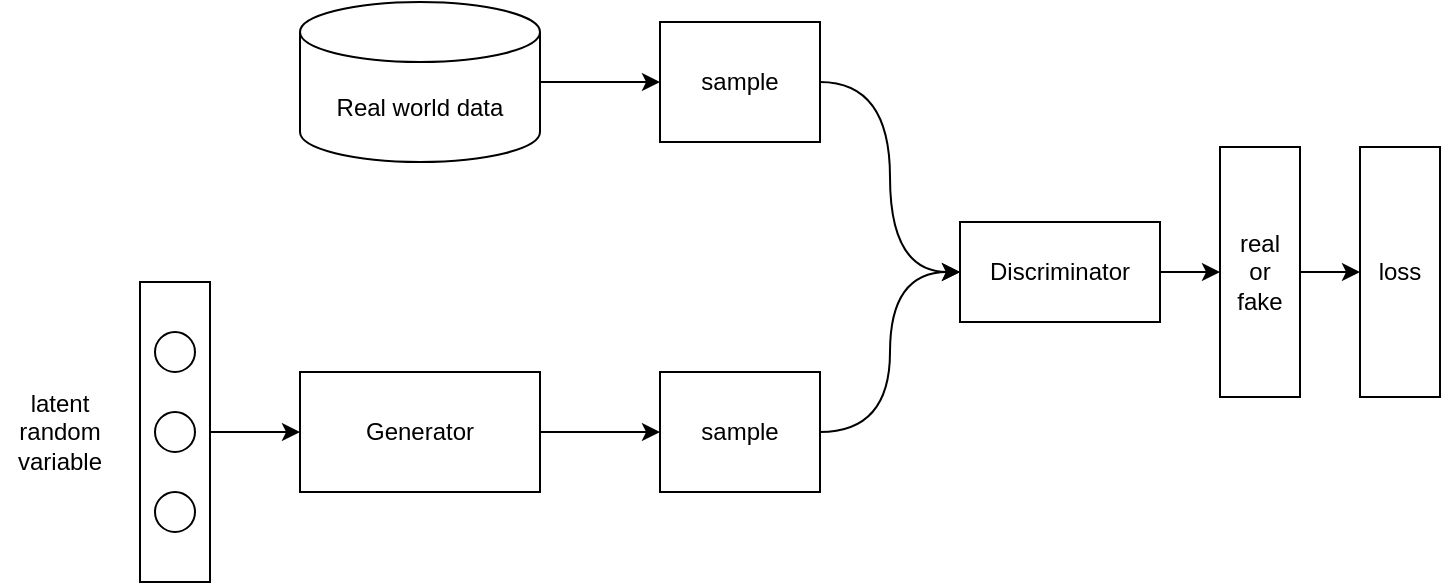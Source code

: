 <mxfile version="16.2.6" type="github">
  <diagram id="67UzCH-UmaTjEAk3DXul" name="Page-1">
    <mxGraphModel dx="1422" dy="762" grid="1" gridSize="10" guides="1" tooltips="1" connect="1" arrows="1" fold="1" page="1" pageScale="1" pageWidth="827" pageHeight="1169" math="0" shadow="0">
      <root>
        <mxCell id="0" />
        <mxCell id="1" parent="0" />
        <mxCell id="cEJcOBcTWI5DW-f-U2_o-2" style="edgeStyle=orthogonalEdgeStyle;rounded=0;orthogonalLoop=1;jettySize=auto;html=1;exitX=1;exitY=0.5;exitDx=0;exitDy=0;exitPerimeter=0;" edge="1" parent="1" source="cEJcOBcTWI5DW-f-U2_o-1" target="cEJcOBcTWI5DW-f-U2_o-3">
          <mxGeometry relative="1" as="geometry">
            <mxPoint x="340" y="200" as="targetPoint" />
          </mxGeometry>
        </mxCell>
        <mxCell id="cEJcOBcTWI5DW-f-U2_o-1" value="Real world data" style="shape=cylinder3;whiteSpace=wrap;html=1;boundedLbl=1;backgroundOutline=1;size=15;" vertex="1" parent="1">
          <mxGeometry x="160" y="160" width="120" height="80" as="geometry" />
        </mxCell>
        <mxCell id="cEJcOBcTWI5DW-f-U2_o-15" style="edgeStyle=orthogonalEdgeStyle;rounded=0;orthogonalLoop=1;jettySize=auto;html=1;exitX=1;exitY=0.5;exitDx=0;exitDy=0;entryX=0;entryY=0.5;entryDx=0;entryDy=0;curved=1;" edge="1" parent="1" source="cEJcOBcTWI5DW-f-U2_o-3" target="cEJcOBcTWI5DW-f-U2_o-14">
          <mxGeometry relative="1" as="geometry" />
        </mxCell>
        <mxCell id="cEJcOBcTWI5DW-f-U2_o-3" value="sample" style="rounded=0;whiteSpace=wrap;html=1;" vertex="1" parent="1">
          <mxGeometry x="340" y="170" width="80" height="60" as="geometry" />
        </mxCell>
        <mxCell id="cEJcOBcTWI5DW-f-U2_o-13" style="edgeStyle=orthogonalEdgeStyle;rounded=0;orthogonalLoop=1;jettySize=auto;html=1;exitX=1;exitY=0.5;exitDx=0;exitDy=0;entryX=0;entryY=0.5;entryDx=0;entryDy=0;" edge="1" parent="1" source="cEJcOBcTWI5DW-f-U2_o-4" target="cEJcOBcTWI5DW-f-U2_o-12">
          <mxGeometry relative="1" as="geometry" />
        </mxCell>
        <mxCell id="cEJcOBcTWI5DW-f-U2_o-4" value="Generator" style="rounded=0;whiteSpace=wrap;html=1;" vertex="1" parent="1">
          <mxGeometry x="160" y="345" width="120" height="60" as="geometry" />
        </mxCell>
        <mxCell id="cEJcOBcTWI5DW-f-U2_o-6" value="" style="edgeStyle=orthogonalEdgeStyle;rounded=0;orthogonalLoop=1;jettySize=auto;html=1;" edge="1" parent="1" source="cEJcOBcTWI5DW-f-U2_o-5" target="cEJcOBcTWI5DW-f-U2_o-4">
          <mxGeometry relative="1" as="geometry" />
        </mxCell>
        <mxCell id="cEJcOBcTWI5DW-f-U2_o-5" value="" style="rounded=0;whiteSpace=wrap;html=1;" vertex="1" parent="1">
          <mxGeometry x="80" y="300" width="35" height="150" as="geometry" />
        </mxCell>
        <mxCell id="cEJcOBcTWI5DW-f-U2_o-8" value="" style="ellipse;whiteSpace=wrap;html=1;aspect=fixed;" vertex="1" parent="1">
          <mxGeometry x="87.5" y="325" width="20" height="20" as="geometry" />
        </mxCell>
        <mxCell id="cEJcOBcTWI5DW-f-U2_o-9" value="" style="ellipse;whiteSpace=wrap;html=1;aspect=fixed;fontStyle=1" vertex="1" parent="1">
          <mxGeometry x="87.5" y="365" width="20" height="20" as="geometry" />
        </mxCell>
        <mxCell id="cEJcOBcTWI5DW-f-U2_o-10" value="" style="ellipse;whiteSpace=wrap;html=1;aspect=fixed;" vertex="1" parent="1">
          <mxGeometry x="87.5" y="405" width="20" height="20" as="geometry" />
        </mxCell>
        <mxCell id="cEJcOBcTWI5DW-f-U2_o-11" value="latent random variable" style="text;html=1;strokeColor=none;fillColor=none;align=center;verticalAlign=middle;whiteSpace=wrap;rounded=0;" vertex="1" parent="1">
          <mxGeometry x="10" y="335" width="60" height="80" as="geometry" />
        </mxCell>
        <mxCell id="cEJcOBcTWI5DW-f-U2_o-17" style="edgeStyle=orthogonalEdgeStyle;curved=1;rounded=0;orthogonalLoop=1;jettySize=auto;html=1;exitX=1;exitY=0.5;exitDx=0;exitDy=0;entryX=0;entryY=0.5;entryDx=0;entryDy=0;" edge="1" parent="1" source="cEJcOBcTWI5DW-f-U2_o-12" target="cEJcOBcTWI5DW-f-U2_o-14">
          <mxGeometry relative="1" as="geometry" />
        </mxCell>
        <mxCell id="cEJcOBcTWI5DW-f-U2_o-12" value="sample" style="rounded=0;whiteSpace=wrap;html=1;" vertex="1" parent="1">
          <mxGeometry x="340" y="345" width="80" height="60" as="geometry" />
        </mxCell>
        <mxCell id="cEJcOBcTWI5DW-f-U2_o-18" style="edgeStyle=orthogonalEdgeStyle;curved=1;rounded=0;orthogonalLoop=1;jettySize=auto;html=1;exitX=1;exitY=0.5;exitDx=0;exitDy=0;" edge="1" parent="1" source="cEJcOBcTWI5DW-f-U2_o-14">
          <mxGeometry relative="1" as="geometry">
            <mxPoint x="620" y="295" as="targetPoint" />
          </mxGeometry>
        </mxCell>
        <mxCell id="cEJcOBcTWI5DW-f-U2_o-14" value="Discriminator" style="rounded=0;whiteSpace=wrap;html=1;" vertex="1" parent="1">
          <mxGeometry x="490" y="270" width="100" height="50" as="geometry" />
        </mxCell>
        <mxCell id="cEJcOBcTWI5DW-f-U2_o-20" style="edgeStyle=orthogonalEdgeStyle;curved=1;rounded=0;orthogonalLoop=1;jettySize=auto;html=1;exitX=1;exitY=0.5;exitDx=0;exitDy=0;" edge="1" parent="1" source="cEJcOBcTWI5DW-f-U2_o-19">
          <mxGeometry relative="1" as="geometry">
            <mxPoint x="690" y="295" as="targetPoint" />
          </mxGeometry>
        </mxCell>
        <mxCell id="cEJcOBcTWI5DW-f-U2_o-19" value="real&lt;br&gt;or&lt;br&gt;fake" style="rounded=0;whiteSpace=wrap;html=1;" vertex="1" parent="1">
          <mxGeometry x="620" y="232.5" width="40" height="125" as="geometry" />
        </mxCell>
        <mxCell id="cEJcOBcTWI5DW-f-U2_o-21" value="loss" style="rounded=0;whiteSpace=wrap;html=1;" vertex="1" parent="1">
          <mxGeometry x="690" y="232.5" width="40" height="125" as="geometry" />
        </mxCell>
      </root>
    </mxGraphModel>
  </diagram>
</mxfile>

